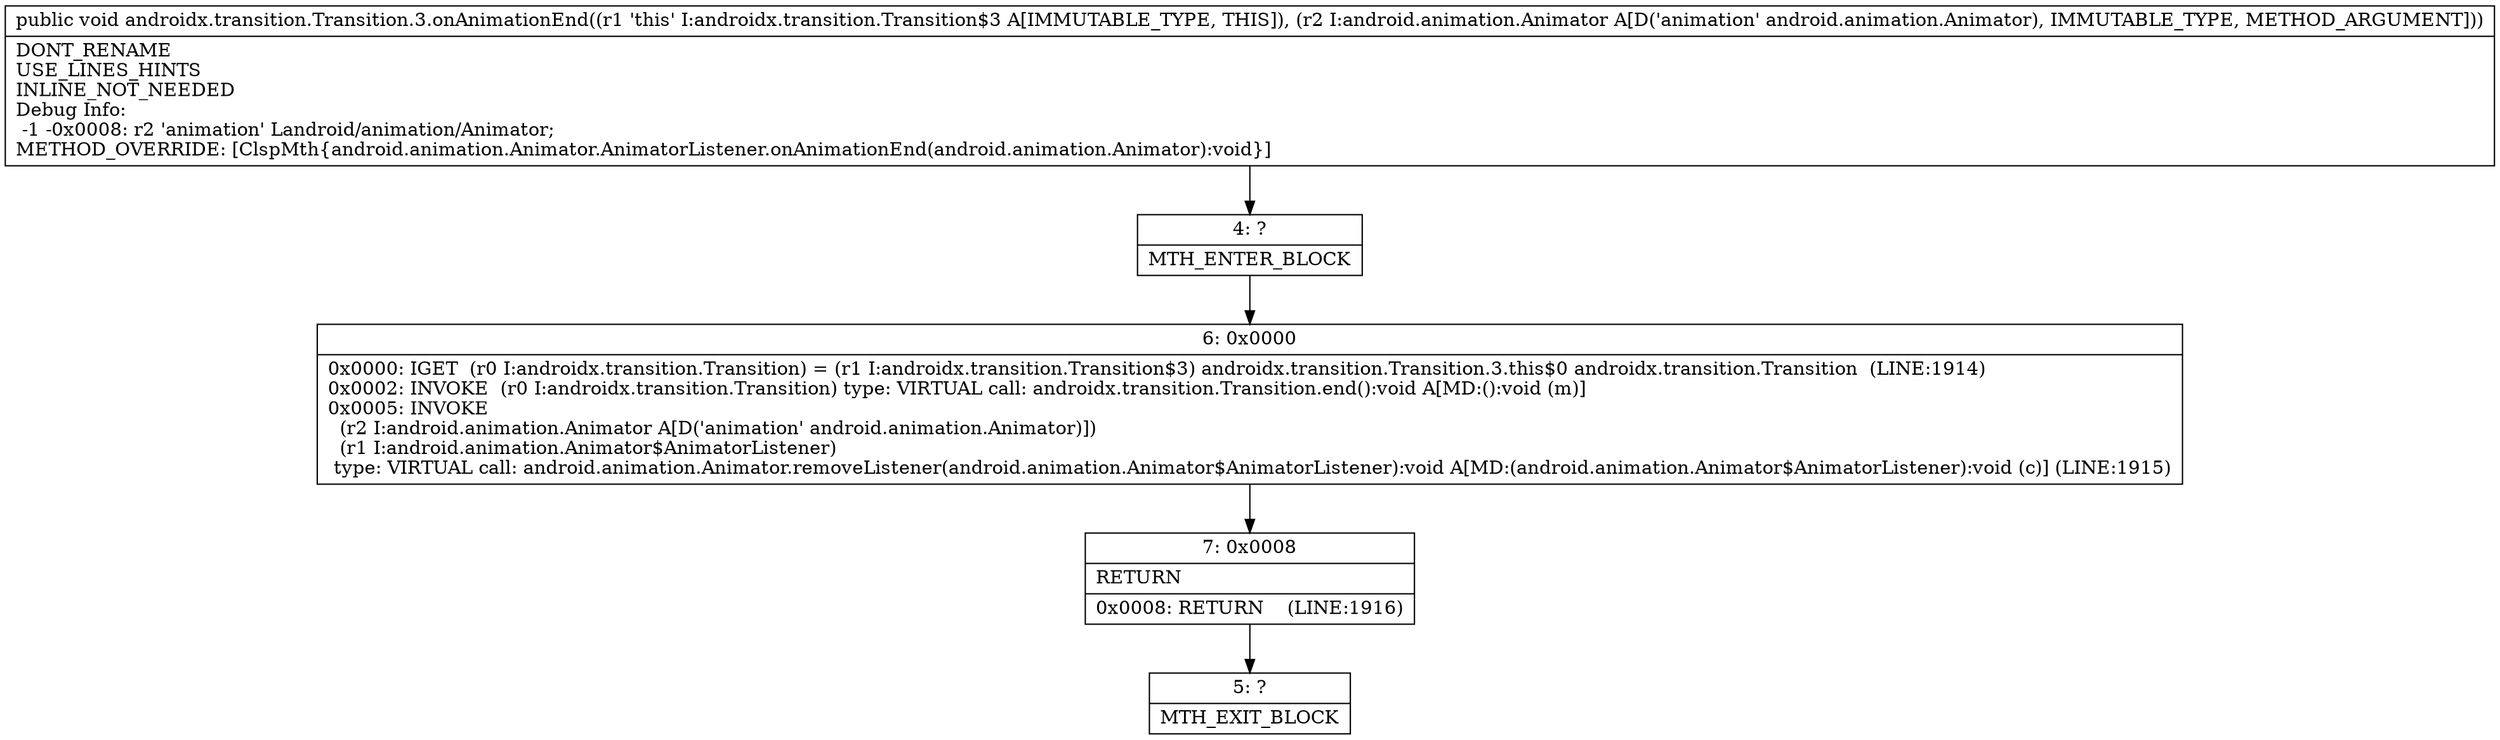 digraph "CFG forandroidx.transition.Transition.3.onAnimationEnd(Landroid\/animation\/Animator;)V" {
Node_4 [shape=record,label="{4\:\ ?|MTH_ENTER_BLOCK\l}"];
Node_6 [shape=record,label="{6\:\ 0x0000|0x0000: IGET  (r0 I:androidx.transition.Transition) = (r1 I:androidx.transition.Transition$3) androidx.transition.Transition.3.this$0 androidx.transition.Transition  (LINE:1914)\l0x0002: INVOKE  (r0 I:androidx.transition.Transition) type: VIRTUAL call: androidx.transition.Transition.end():void A[MD:():void (m)]\l0x0005: INVOKE  \l  (r2 I:android.animation.Animator A[D('animation' android.animation.Animator)])\l  (r1 I:android.animation.Animator$AnimatorListener)\l type: VIRTUAL call: android.animation.Animator.removeListener(android.animation.Animator$AnimatorListener):void A[MD:(android.animation.Animator$AnimatorListener):void (c)] (LINE:1915)\l}"];
Node_7 [shape=record,label="{7\:\ 0x0008|RETURN\l|0x0008: RETURN    (LINE:1916)\l}"];
Node_5 [shape=record,label="{5\:\ ?|MTH_EXIT_BLOCK\l}"];
MethodNode[shape=record,label="{public void androidx.transition.Transition.3.onAnimationEnd((r1 'this' I:androidx.transition.Transition$3 A[IMMUTABLE_TYPE, THIS]), (r2 I:android.animation.Animator A[D('animation' android.animation.Animator), IMMUTABLE_TYPE, METHOD_ARGUMENT]))  | DONT_RENAME\lUSE_LINES_HINTS\lINLINE_NOT_NEEDED\lDebug Info:\l  \-1 \-0x0008: r2 'animation' Landroid\/animation\/Animator;\lMETHOD_OVERRIDE: [ClspMth\{android.animation.Animator.AnimatorListener.onAnimationEnd(android.animation.Animator):void\}]\l}"];
MethodNode -> Node_4;Node_4 -> Node_6;
Node_6 -> Node_7;
Node_7 -> Node_5;
}

